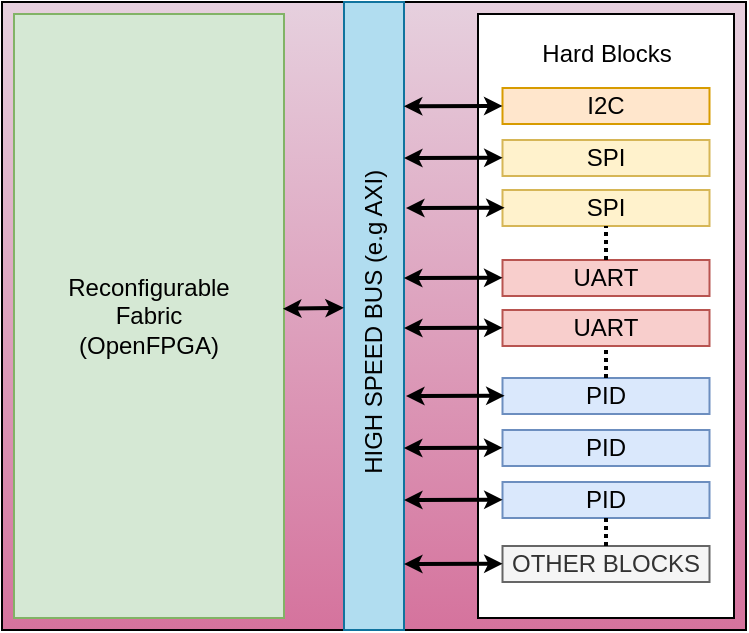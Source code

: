 <mxfile version="14.6.13" type="device"><diagram id="x5yJ8OV7Zrz3zLCXiQi8" name="Page-1"><mxGraphModel dx="813" dy="473" grid="0" gridSize="10" guides="1" tooltips="1" connect="1" arrows="1" fold="1" page="1" pageScale="1" pageWidth="850" pageHeight="1100" math="0" shadow="0"><root><mxCell id="0"/><mxCell id="1" parent="0"/><mxCell id="dac582JgtNIP9rdg2UYw-1" value="" style="rounded=0;whiteSpace=wrap;html=1;fillColor=#e6d0de;gradientColor=#d5739d;" vertex="1" parent="1"><mxGeometry x="223" y="123" width="372" height="314" as="geometry"/></mxCell><mxCell id="dac582JgtNIP9rdg2UYw-2" value="" style="whiteSpace=wrap;html=1;imageAspect=0;resizable=1;resizeWidth=1;resizeHeight=1;fillColor=#d5e8d4;strokeColor=#82b366;" vertex="1" parent="1"><mxGeometry x="229" y="129" width="135" height="302" as="geometry"/></mxCell><mxCell id="dac582JgtNIP9rdg2UYw-3" value="" style="whiteSpace=wrap;html=1;imageAspect=0;resizable=1;resizeWidth=1;resizeHeight=1;" vertex="1" parent="1"><mxGeometry x="461" y="129" width="128" height="302" as="geometry"/></mxCell><mxCell id="dac582JgtNIP9rdg2UYw-4" value="Reconfigurable Fabric&lt;br&gt;(OpenFPGA)" style="text;html=1;strokeColor=none;fillColor=none;align=center;verticalAlign=middle;whiteSpace=wrap;rounded=0;" vertex="1" parent="1"><mxGeometry x="245" y="249" width="103" height="62" as="geometry"/></mxCell><mxCell id="dac582JgtNIP9rdg2UYw-8" value="Hard Blocks" style="text;html=1;strokeColor=none;fillColor=none;align=center;verticalAlign=middle;whiteSpace=wrap;rounded=0;" vertex="1" parent="1"><mxGeometry x="487.5" y="129" width="75" height="40" as="geometry"/></mxCell><mxCell id="dac582JgtNIP9rdg2UYw-13" value="SPI" style="whiteSpace=wrap;html=1;imageAspect=0;resizable=1;resizeWidth=1;resizeHeight=1;fillColor=#fff2cc;strokeColor=#d6b656;" vertex="1" parent="1"><mxGeometry x="473.25" y="192" width="103.5" height="18" as="geometry"/></mxCell><mxCell id="dac582JgtNIP9rdg2UYw-14" value="I2C" style="whiteSpace=wrap;html=1;imageAspect=0;resizable=1;resizeWidth=1;resizeHeight=1;fillColor=#ffe6cc;strokeColor=#d79b00;" vertex="1" parent="1"><mxGeometry x="473.25" y="166" width="103.5" height="18" as="geometry"/></mxCell><mxCell id="dac582JgtNIP9rdg2UYw-15" value="SPI" style="whiteSpace=wrap;html=1;imageAspect=0;resizable=1;resizeWidth=1;resizeHeight=1;fillColor=#fff2cc;strokeColor=#d6b656;" vertex="1" parent="1"><mxGeometry x="473.25" y="217" width="103.5" height="18" as="geometry"/></mxCell><mxCell id="dac582JgtNIP9rdg2UYw-16" value="UART" style="whiteSpace=wrap;html=1;imageAspect=0;resizable=1;resizeWidth=1;resizeHeight=1;fillColor=#f8cecc;strokeColor=#b85450;" vertex="1" parent="1"><mxGeometry x="473.25" y="252" width="103.5" height="18" as="geometry"/></mxCell><mxCell id="dac582JgtNIP9rdg2UYw-20" value="" style="endArrow=none;dashed=1;html=1;strokeWidth=2;entryX=0.5;entryY=1;entryDx=0;entryDy=0;exitX=0.5;exitY=0;exitDx=0;exitDy=0;arcSize=5;jumpSize=7;startSize=1;endSize=6;comic=0;noJump=1;dashPattern=1 1;" edge="1" parent="1" source="dac582JgtNIP9rdg2UYw-16" target="dac582JgtNIP9rdg2UYw-15"><mxGeometry width="50" height="50" relative="1" as="geometry"><mxPoint x="397" y="276" as="sourcePoint"/><mxPoint x="447" y="226" as="targetPoint"/></mxGeometry></mxCell><mxCell id="dac582JgtNIP9rdg2UYw-21" value="UART" style="whiteSpace=wrap;html=1;imageAspect=0;resizable=1;resizeWidth=1;resizeHeight=1;fillColor=#f8cecc;strokeColor=#b85450;" vertex="1" parent="1"><mxGeometry x="473.25" y="277" width="103.5" height="18" as="geometry"/></mxCell><mxCell id="dac582JgtNIP9rdg2UYw-22" value="PID" style="whiteSpace=wrap;html=1;imageAspect=0;resizable=1;resizeWidth=1;resizeHeight=1;fillColor=#dae8fc;strokeColor=#6c8ebf;" vertex="1" parent="1"><mxGeometry x="473.25" y="311" width="103.5" height="18" as="geometry"/></mxCell><mxCell id="dac582JgtNIP9rdg2UYw-23" value="PID" style="whiteSpace=wrap;html=1;imageAspect=0;resizable=1;resizeWidth=1;resizeHeight=1;fillColor=#dae8fc;strokeColor=#6c8ebf;" vertex="1" parent="1"><mxGeometry x="473.25" y="337" width="103.5" height="18" as="geometry"/></mxCell><mxCell id="dac582JgtNIP9rdg2UYw-24" value="PID" style="whiteSpace=wrap;html=1;imageAspect=0;resizable=1;resizeWidth=1;resizeHeight=1;fillColor=#dae8fc;strokeColor=#6c8ebf;" vertex="1" parent="1"><mxGeometry x="473.25" y="363" width="103.5" height="18" as="geometry"/></mxCell><mxCell id="dac582JgtNIP9rdg2UYw-25" value="OTHER BLOCKS" style="whiteSpace=wrap;html=1;imageAspect=0;resizable=1;resizeWidth=1;resizeHeight=1;fillColor=#f5f5f5;strokeColor=#666666;fontColor=#333333;" vertex="1" parent="1"><mxGeometry x="473.25" y="395" width="103.5" height="18" as="geometry"/></mxCell><mxCell id="dac582JgtNIP9rdg2UYw-27" value="" style="endArrow=none;dashed=1;html=1;strokeWidth=2;entryX=0.5;entryY=1;entryDx=0;entryDy=0;exitX=0.5;exitY=0;exitDx=0;exitDy=0;arcSize=5;jumpSize=7;startSize=1;endSize=6;comic=0;noJump=1;dashPattern=1 1;" edge="1" parent="1" source="dac582JgtNIP9rdg2UYw-22" target="dac582JgtNIP9rdg2UYw-21"><mxGeometry width="50" height="50" relative="1" as="geometry"><mxPoint x="535" y="262" as="sourcePoint"/><mxPoint x="535" y="245.0" as="targetPoint"/></mxGeometry></mxCell><mxCell id="dac582JgtNIP9rdg2UYw-28" value="" style="endArrow=none;dashed=1;html=1;strokeWidth=2;entryX=0.5;entryY=0;entryDx=0;entryDy=0;exitX=0.5;exitY=1;exitDx=0;exitDy=0;arcSize=5;jumpSize=7;startSize=1;endSize=6;comic=0;noJump=1;dashPattern=1 1;" edge="1" parent="1" source="dac582JgtNIP9rdg2UYw-24" target="dac582JgtNIP9rdg2UYw-25"><mxGeometry width="50" height="50" relative="1" as="geometry"><mxPoint x="545" y="272" as="sourcePoint"/><mxPoint x="545" y="255.0" as="targetPoint"/></mxGeometry></mxCell><mxCell id="dac582JgtNIP9rdg2UYw-31" value="" style="whiteSpace=wrap;html=1;imageAspect=0;resizable=1;resizeWidth=1;resizeHeight=1;fillColor=#b1ddf0;strokeColor=#10739e;" vertex="1" parent="1"><mxGeometry x="394" y="123" width="30" height="314" as="geometry"/></mxCell><mxCell id="dac582JgtNIP9rdg2UYw-32" value="HIGH SPEED BUS (e.g AXI)" style="text;html=1;strokeColor=none;fillColor=none;align=center;verticalAlign=middle;whiteSpace=wrap;rounded=0;rotation=-90;" vertex="1" parent="1"><mxGeometry x="289.13" y="272.88" width="239.75" height="20" as="geometry"/></mxCell><mxCell id="dac582JgtNIP9rdg2UYw-33" value="" style="endArrow=classic;startArrow=classic;html=1;startSize=3;endSize=3;sourcePerimeterSpacing=5;targetPerimeterSpacing=5;strokeWidth=2;entryX=-0.002;entryY=0.487;entryDx=0;entryDy=0;entryPerimeter=0;exitX=0.996;exitY=0.488;exitDx=0;exitDy=0;exitPerimeter=0;" edge="1" parent="1" source="dac582JgtNIP9rdg2UYw-2" target="dac582JgtNIP9rdg2UYw-31"><mxGeometry width="50" height="50" relative="1" as="geometry"><mxPoint x="334" y="332" as="sourcePoint"/><mxPoint x="384" y="282" as="targetPoint"/></mxGeometry></mxCell><mxCell id="dac582JgtNIP9rdg2UYw-34" value="" style="endArrow=classic;startArrow=classic;html=1;startSize=3;endSize=3;sourcePerimeterSpacing=5;targetPerimeterSpacing=5;strokeWidth=2;entryX=0;entryY=0.5;entryDx=0;entryDy=0;exitX=0.998;exitY=0.166;exitDx=0;exitDy=0;exitPerimeter=0;" edge="1" parent="1" source="dac582JgtNIP9rdg2UYw-31" target="dac582JgtNIP9rdg2UYw-14"><mxGeometry width="50" height="50" relative="1" as="geometry"><mxPoint x="373.46" y="286.376" as="sourcePoint"/><mxPoint x="403.94" y="285.918" as="targetPoint"/></mxGeometry></mxCell><mxCell id="dac582JgtNIP9rdg2UYw-35" value="" style="endArrow=classic;startArrow=classic;html=1;startSize=3;endSize=3;sourcePerimeterSpacing=5;targetPerimeterSpacing=5;strokeWidth=2;entryX=0;entryY=0.5;entryDx=0;entryDy=0;exitX=0.998;exitY=0.166;exitDx=0;exitDy=0;exitPerimeter=0;" edge="1" parent="1"><mxGeometry width="50" height="50" relative="1" as="geometry"><mxPoint x="424.0" y="200.984" as="sourcePoint"/><mxPoint x="473.31" y="200.86" as="targetPoint"/></mxGeometry></mxCell><mxCell id="dac582JgtNIP9rdg2UYw-39" value="" style="endArrow=classic;startArrow=classic;html=1;startSize=3;endSize=3;sourcePerimeterSpacing=5;targetPerimeterSpacing=5;strokeWidth=2;entryX=0;entryY=0.5;entryDx=0;entryDy=0;exitX=0.998;exitY=0.166;exitDx=0;exitDy=0;exitPerimeter=0;" edge="1" parent="1"><mxGeometry width="50" height="50" relative="1" as="geometry"><mxPoint x="425.0" y="225.984" as="sourcePoint"/><mxPoint x="474.31" y="225.86" as="targetPoint"/></mxGeometry></mxCell><mxCell id="dac582JgtNIP9rdg2UYw-40" value="" style="endArrow=classic;startArrow=classic;html=1;startSize=3;endSize=3;sourcePerimeterSpacing=5;targetPerimeterSpacing=5;strokeWidth=2;entryX=0;entryY=0.5;entryDx=0;entryDy=0;exitX=0.998;exitY=0.166;exitDx=0;exitDy=0;exitPerimeter=0;" edge="1" parent="1"><mxGeometry width="50" height="50" relative="1" as="geometry"><mxPoint x="423.94" y="260.984" as="sourcePoint"/><mxPoint x="473.25" y="260.86" as="targetPoint"/></mxGeometry></mxCell><mxCell id="dac582JgtNIP9rdg2UYw-41" value="" style="endArrow=classic;startArrow=classic;html=1;startSize=3;endSize=3;sourcePerimeterSpacing=5;targetPerimeterSpacing=5;strokeWidth=2;entryX=0;entryY=0.5;entryDx=0;entryDy=0;exitX=0.998;exitY=0.166;exitDx=0;exitDy=0;exitPerimeter=0;" edge="1" parent="1"><mxGeometry width="50" height="50" relative="1" as="geometry"><mxPoint x="424.0" y="285.984" as="sourcePoint"/><mxPoint x="473.31" y="285.86" as="targetPoint"/></mxGeometry></mxCell><mxCell id="dac582JgtNIP9rdg2UYw-42" value="" style="endArrow=classic;startArrow=classic;html=1;startSize=3;endSize=3;sourcePerimeterSpacing=5;targetPerimeterSpacing=5;strokeWidth=2;entryX=0;entryY=0.5;entryDx=0;entryDy=0;exitX=0.998;exitY=0.166;exitDx=0;exitDy=0;exitPerimeter=0;" edge="1" parent="1"><mxGeometry width="50" height="50" relative="1" as="geometry"><mxPoint x="425" y="319.984" as="sourcePoint"/><mxPoint x="474.31" y="319.86" as="targetPoint"/></mxGeometry></mxCell><mxCell id="dac582JgtNIP9rdg2UYw-43" value="" style="endArrow=classic;startArrow=classic;html=1;startSize=3;endSize=3;sourcePerimeterSpacing=5;targetPerimeterSpacing=5;strokeWidth=2;entryX=0;entryY=0.5;entryDx=0;entryDy=0;exitX=0.998;exitY=0.166;exitDx=0;exitDy=0;exitPerimeter=0;" edge="1" parent="1"><mxGeometry width="50" height="50" relative="1" as="geometry"><mxPoint x="423.94" y="345.984" as="sourcePoint"/><mxPoint x="473.25" y="345.86" as="targetPoint"/></mxGeometry></mxCell><mxCell id="dac582JgtNIP9rdg2UYw-45" value="" style="endArrow=classic;startArrow=classic;html=1;startSize=3;endSize=3;sourcePerimeterSpacing=5;targetPerimeterSpacing=5;strokeWidth=2;entryX=0;entryY=0.5;entryDx=0;entryDy=0;exitX=0.998;exitY=0.166;exitDx=0;exitDy=0;exitPerimeter=0;" edge="1" parent="1"><mxGeometry width="50" height="50" relative="1" as="geometry"><mxPoint x="424.0" y="371.984" as="sourcePoint"/><mxPoint x="473.31" y="371.86" as="targetPoint"/></mxGeometry></mxCell><mxCell id="dac582JgtNIP9rdg2UYw-46" value="" style="endArrow=classic;startArrow=classic;html=1;startSize=3;endSize=3;sourcePerimeterSpacing=5;targetPerimeterSpacing=5;strokeWidth=2;entryX=0;entryY=0.5;entryDx=0;entryDy=0;exitX=0.998;exitY=0.166;exitDx=0;exitDy=0;exitPerimeter=0;" edge="1" parent="1"><mxGeometry width="50" height="50" relative="1" as="geometry"><mxPoint x="424" y="403.984" as="sourcePoint"/><mxPoint x="473.31" y="403.86" as="targetPoint"/></mxGeometry></mxCell></root></mxGraphModel></diagram></mxfile>